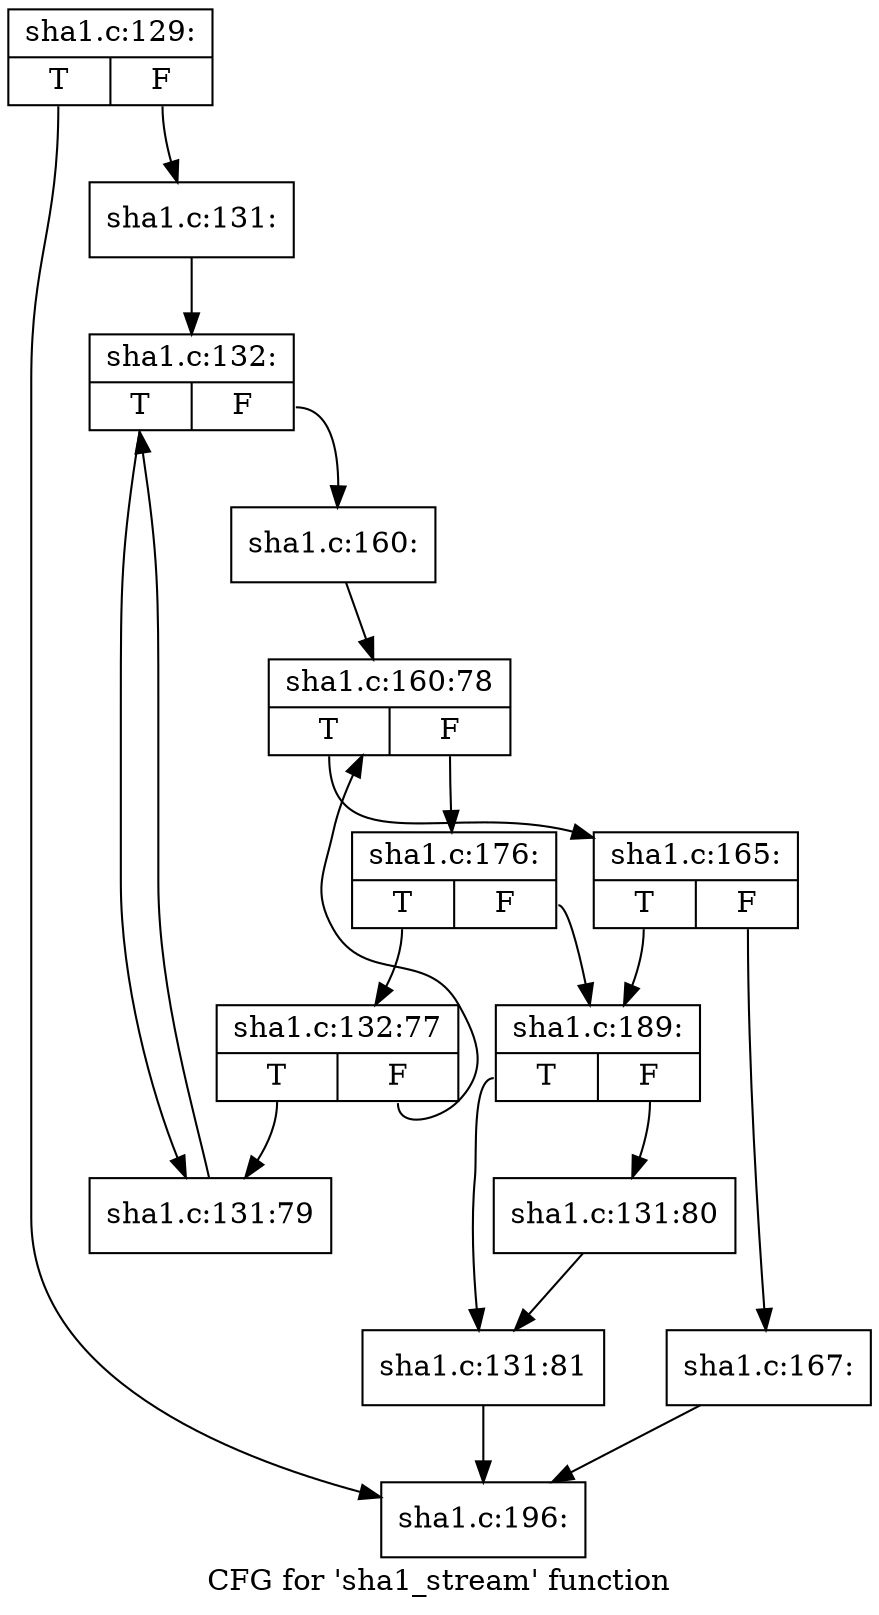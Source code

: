 digraph "CFG for 'sha1_stream' function" {
	label="CFG for 'sha1_stream' function";

	Node0xce8cd70 [shape=record,label="{sha1.c:129:|{<s0>T|<s1>F}}"];
	Node0xce8cd70:s0 -> Node0xceb4ea0;
	Node0xce8cd70:s1 -> Node0xceb5560;
	Node0xceb5560 [shape=record,label="{sha1.c:131:}"];
	Node0xceb5560 -> Node0xceb5ca0;
	Node0xceb5ca0 [shape=record,label="{sha1.c:132:|{<s0>T|<s1>F}}"];
	Node0xceb5ca0:s0 -> Node0xcebac50;
	Node0xceb5ca0:s1 -> Node0xcf46a30;
	Node0xcf46a30 [shape=record,label="{sha1.c:160:}"];
	Node0xcf46a30 -> Node0xceb7fe0;
	Node0xceb6520 [shape=record,label="{sha1.c:132:77|{<s0>T|<s1>F}}"];
	Node0xceb6520:s0 -> Node0xcebac50;
	Node0xceb6520:s1 -> Node0xceb7fe0;
	Node0xceb7fe0 [shape=record,label="{sha1.c:160:78|{<s0>T|<s1>F}}"];
	Node0xceb7fe0:s0 -> Node0xceb8500;
	Node0xceb7fe0:s1 -> Node0xceb8550;
	Node0xceb8500 [shape=record,label="{sha1.c:165:|{<s0>T|<s1>F}}"];
	Node0xceb8500:s0 -> Node0xceb7a10;
	Node0xceb8500:s1 -> Node0xcf24f90;
	Node0xcf24f90 [shape=record,label="{sha1.c:167:}"];
	Node0xcf24f90 -> Node0xceb4ea0;
	Node0xceb8550 [shape=record,label="{sha1.c:176:|{<s0>T|<s1>F}}"];
	Node0xceb8550:s0 -> Node0xceb6520;
	Node0xceb8550:s1 -> Node0xceb7a10;
	Node0xcebac50 [shape=record,label="{sha1.c:131:79}"];
	Node0xcebac50 -> Node0xceb5ca0;
	Node0xceb7a10 [shape=record,label="{sha1.c:189:|{<s0>T|<s1>F}}"];
	Node0xceb7a10:s0 -> Node0xcebaed0;
	Node0xceb7a10:s1 -> Node0xceb5df0;
	Node0xceb5df0 [shape=record,label="{sha1.c:131:80}"];
	Node0xceb5df0 -> Node0xcebaed0;
	Node0xcebaed0 [shape=record,label="{sha1.c:131:81}"];
	Node0xcebaed0 -> Node0xceb4ea0;
	Node0xceb4ea0 [shape=record,label="{sha1.c:196:}"];
}
